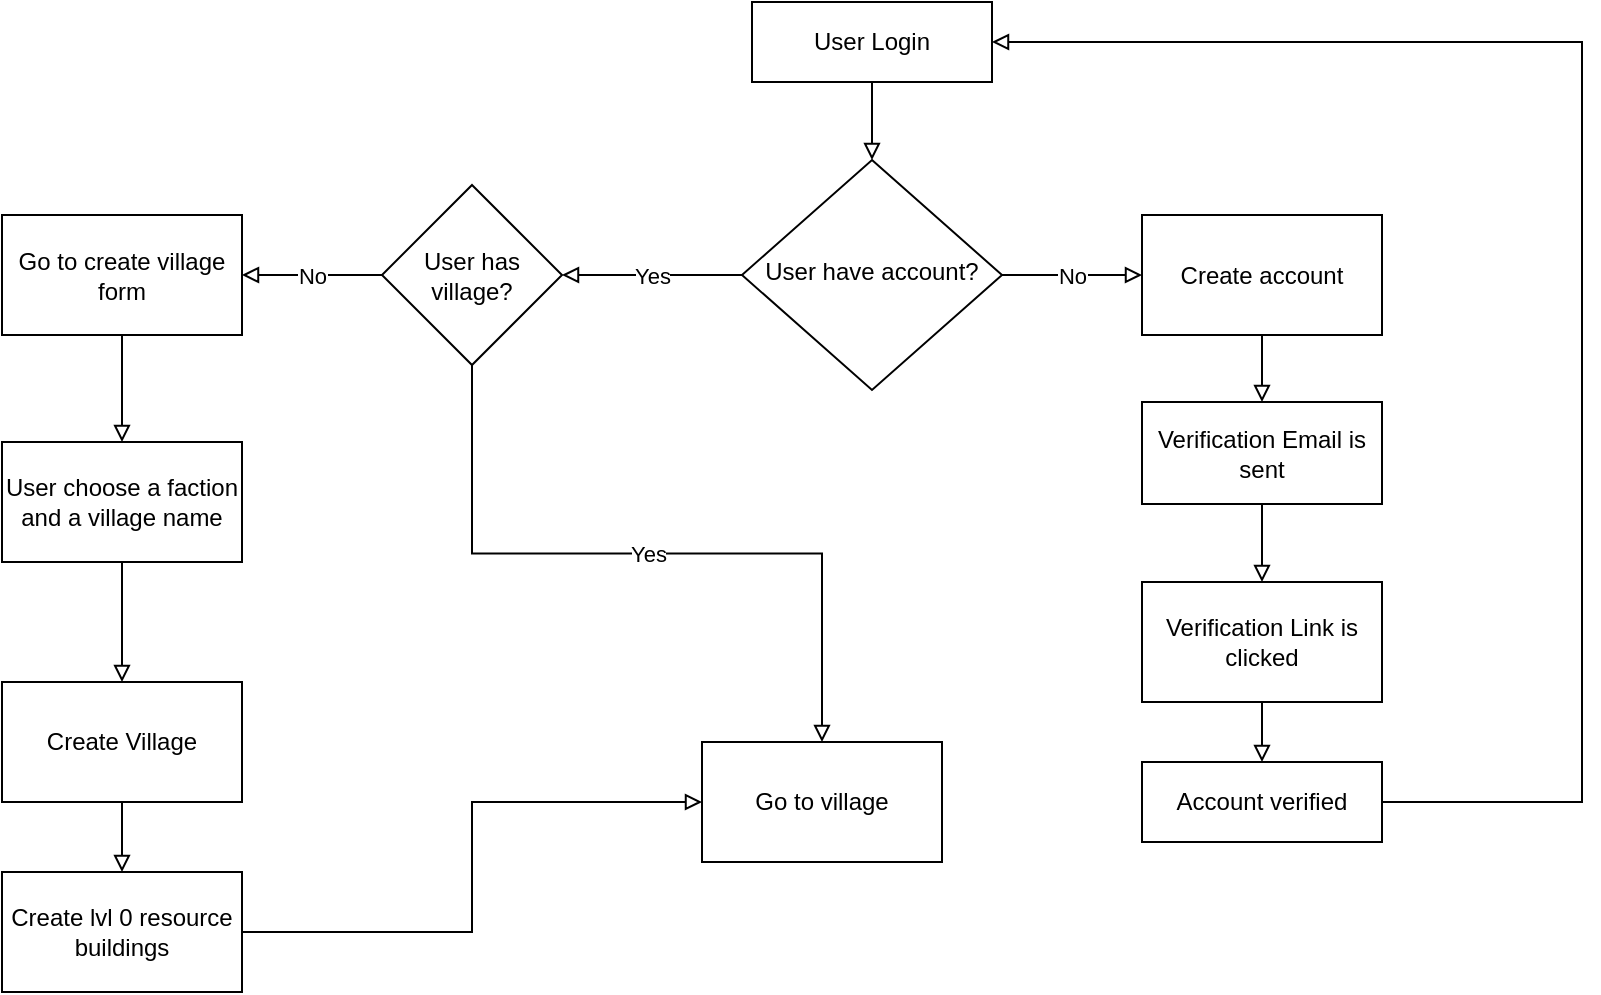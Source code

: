 <mxfile version="19.0.2" type="device"><diagram id="C5RBs43oDa-KdzZeNtuy" name="Page-1"><mxGraphModel dx="1929" dy="865" grid="1" gridSize="10" guides="1" tooltips="1" connect="1" arrows="1" fold="1" page="1" pageScale="1" pageWidth="827" pageHeight="1169" math="0" shadow="0"><root><mxCell id="WIyWlLk6GJQsqaUBKTNV-0"/><mxCell id="WIyWlLk6GJQsqaUBKTNV-1" parent="WIyWlLk6GJQsqaUBKTNV-0"/><mxCell id="-RuaQohWRPfPG8qMQjvv-6" style="edgeStyle=orthogonalEdgeStyle;rounded=0;orthogonalLoop=1;jettySize=auto;html=1;entryX=0.5;entryY=0;entryDx=0;entryDy=0;fontColor=#000000;endArrow=block;endFill=0;" edge="1" parent="WIyWlLk6GJQsqaUBKTNV-1" source="-RuaQohWRPfPG8qMQjvv-1" target="-RuaQohWRPfPG8qMQjvv-2"><mxGeometry relative="1" as="geometry"/></mxCell><mxCell id="-RuaQohWRPfPG8qMQjvv-1" value="User Login" style="rounded=1;whiteSpace=wrap;html=1;fontSize=12;glass=0;strokeWidth=1;shadow=0;arcSize=0;" vertex="1" parent="WIyWlLk6GJQsqaUBKTNV-1"><mxGeometry x="305" y="150" width="120" height="40" as="geometry"/></mxCell><mxCell id="-RuaQohWRPfPG8qMQjvv-12" value="No" style="edgeStyle=orthogonalEdgeStyle;rounded=0;orthogonalLoop=1;jettySize=auto;html=1;entryX=0;entryY=0.5;entryDx=0;entryDy=0;fontColor=#000000;endArrow=block;endFill=0;" edge="1" parent="WIyWlLk6GJQsqaUBKTNV-1" source="-RuaQohWRPfPG8qMQjvv-2" target="-RuaQohWRPfPG8qMQjvv-14"><mxGeometry relative="1" as="geometry"><mxPoint x="510" y="286.5" as="targetPoint"/></mxGeometry></mxCell><mxCell id="-RuaQohWRPfPG8qMQjvv-23" value="Yes" style="edgeStyle=orthogonalEdgeStyle;rounded=0;orthogonalLoop=1;jettySize=auto;html=1;entryX=1;entryY=0.5;entryDx=0;entryDy=0;fontColor=#000000;endArrow=block;endFill=0;" edge="1" parent="WIyWlLk6GJQsqaUBKTNV-1" source="-RuaQohWRPfPG8qMQjvv-2" target="-RuaQohWRPfPG8qMQjvv-22"><mxGeometry relative="1" as="geometry"/></mxCell><mxCell id="-RuaQohWRPfPG8qMQjvv-2" value="User have account?" style="rhombus;whiteSpace=wrap;html=1;shadow=0;fontFamily=Helvetica;fontSize=12;align=center;strokeWidth=1;spacing=6;spacingTop=-4;" vertex="1" parent="WIyWlLk6GJQsqaUBKTNV-1"><mxGeometry x="300" y="229" width="130" height="115" as="geometry"/></mxCell><mxCell id="-RuaQohWRPfPG8qMQjvv-18" style="edgeStyle=orthogonalEdgeStyle;rounded=0;orthogonalLoop=1;jettySize=auto;html=1;entryX=0.5;entryY=0;entryDx=0;entryDy=0;fontColor=#000000;endArrow=block;endFill=0;" edge="1" parent="WIyWlLk6GJQsqaUBKTNV-1" source="-RuaQohWRPfPG8qMQjvv-13" target="-RuaQohWRPfPG8qMQjvv-16"><mxGeometry relative="1" as="geometry"/></mxCell><mxCell id="-RuaQohWRPfPG8qMQjvv-13" value="Verification Email is sent" style="rounded=1;whiteSpace=wrap;html=1;fontSize=12;glass=0;strokeWidth=1;shadow=0;arcSize=0;" vertex="1" parent="WIyWlLk6GJQsqaUBKTNV-1"><mxGeometry x="500" y="350" width="120" height="51" as="geometry"/></mxCell><mxCell id="-RuaQohWRPfPG8qMQjvv-15" style="edgeStyle=orthogonalEdgeStyle;rounded=0;orthogonalLoop=1;jettySize=auto;html=1;entryX=0.5;entryY=0;entryDx=0;entryDy=0;fontColor=#000000;endArrow=block;endFill=0;" edge="1" parent="WIyWlLk6GJQsqaUBKTNV-1" source="-RuaQohWRPfPG8qMQjvv-14" target="-RuaQohWRPfPG8qMQjvv-13"><mxGeometry relative="1" as="geometry"/></mxCell><mxCell id="-RuaQohWRPfPG8qMQjvv-14" value="Create account" style="shape=parallelogram;perimeter=parallelogramPerimeter;whiteSpace=wrap;html=1;fixedSize=1;fontColor=#000000;size=-30;" vertex="1" parent="WIyWlLk6GJQsqaUBKTNV-1"><mxGeometry x="500" y="256.5" width="120" height="60" as="geometry"/></mxCell><mxCell id="-RuaQohWRPfPG8qMQjvv-20" style="edgeStyle=orthogonalEdgeStyle;rounded=0;orthogonalLoop=1;jettySize=auto;html=1;entryX=0.5;entryY=0;entryDx=0;entryDy=0;fontColor=#000000;endArrow=block;endFill=0;" edge="1" parent="WIyWlLk6GJQsqaUBKTNV-1" source="-RuaQohWRPfPG8qMQjvv-16" target="-RuaQohWRPfPG8qMQjvv-19"><mxGeometry relative="1" as="geometry"/></mxCell><mxCell id="-RuaQohWRPfPG8qMQjvv-16" value="Verification Link is clicked" style="shape=parallelogram;perimeter=parallelogramPerimeter;whiteSpace=wrap;html=1;fixedSize=1;fontColor=#000000;size=0;" vertex="1" parent="WIyWlLk6GJQsqaUBKTNV-1"><mxGeometry x="500" y="440" width="120" height="60" as="geometry"/></mxCell><mxCell id="-RuaQohWRPfPG8qMQjvv-21" style="edgeStyle=orthogonalEdgeStyle;rounded=0;orthogonalLoop=1;jettySize=auto;html=1;entryX=1;entryY=0.5;entryDx=0;entryDy=0;fontColor=#000000;endArrow=block;endFill=0;" edge="1" parent="WIyWlLk6GJQsqaUBKTNV-1" source="-RuaQohWRPfPG8qMQjvv-19" target="-RuaQohWRPfPG8qMQjvv-1"><mxGeometry relative="1" as="geometry"><Array as="points"><mxPoint x="720" y="550"/><mxPoint x="720" y="170"/></Array></mxGeometry></mxCell><mxCell id="-RuaQohWRPfPG8qMQjvv-19" value="Account verified" style="rounded=1;whiteSpace=wrap;html=1;fontSize=12;glass=0;strokeWidth=1;shadow=0;arcSize=0;" vertex="1" parent="WIyWlLk6GJQsqaUBKTNV-1"><mxGeometry x="500" y="530" width="120" height="40" as="geometry"/></mxCell><mxCell id="-RuaQohWRPfPG8qMQjvv-27" value="Yes" style="edgeStyle=orthogonalEdgeStyle;rounded=0;orthogonalLoop=1;jettySize=auto;html=1;exitX=0.5;exitY=1;exitDx=0;exitDy=0;fontColor=#000000;endArrow=block;endFill=0;" edge="1" parent="WIyWlLk6GJQsqaUBKTNV-1" source="-RuaQohWRPfPG8qMQjvv-22" target="-RuaQohWRPfPG8qMQjvv-26"><mxGeometry relative="1" as="geometry"/></mxCell><mxCell id="-RuaQohWRPfPG8qMQjvv-29" value="No" style="edgeStyle=orthogonalEdgeStyle;rounded=0;orthogonalLoop=1;jettySize=auto;html=1;exitX=0;exitY=0.5;exitDx=0;exitDy=0;entryX=1;entryY=0.5;entryDx=0;entryDy=0;fontColor=#000000;endArrow=block;endFill=0;" edge="1" parent="WIyWlLk6GJQsqaUBKTNV-1" source="-RuaQohWRPfPG8qMQjvv-22" target="-RuaQohWRPfPG8qMQjvv-28"><mxGeometry relative="1" as="geometry"/></mxCell><mxCell id="-RuaQohWRPfPG8qMQjvv-22" value="User has village?" style="rhombus;whiteSpace=wrap;html=1;fontColor=#000000;" vertex="1" parent="WIyWlLk6GJQsqaUBKTNV-1"><mxGeometry x="120" y="241.5" width="90" height="90" as="geometry"/></mxCell><mxCell id="-RuaQohWRPfPG8qMQjvv-26" value="Go to village" style="shape=parallelogram;perimeter=parallelogramPerimeter;whiteSpace=wrap;html=1;fixedSize=1;fontColor=#000000;size=-30;" vertex="1" parent="WIyWlLk6GJQsqaUBKTNV-1"><mxGeometry x="280" y="520" width="120" height="60" as="geometry"/></mxCell><mxCell id="-RuaQohWRPfPG8qMQjvv-31" style="edgeStyle=orthogonalEdgeStyle;rounded=0;orthogonalLoop=1;jettySize=auto;html=1;entryX=0.5;entryY=0;entryDx=0;entryDy=0;fontColor=#000000;endArrow=block;endFill=0;" edge="1" parent="WIyWlLk6GJQsqaUBKTNV-1" source="-RuaQohWRPfPG8qMQjvv-28" target="-RuaQohWRPfPG8qMQjvv-30"><mxGeometry relative="1" as="geometry"/></mxCell><mxCell id="-RuaQohWRPfPG8qMQjvv-28" value="Go to create village form" style="shape=parallelogram;perimeter=parallelogramPerimeter;whiteSpace=wrap;html=1;fixedSize=1;fontColor=#000000;size=-30;" vertex="1" parent="WIyWlLk6GJQsqaUBKTNV-1"><mxGeometry x="-70" y="256.5" width="120" height="60" as="geometry"/></mxCell><mxCell id="-RuaQohWRPfPG8qMQjvv-33" style="edgeStyle=orthogonalEdgeStyle;rounded=0;orthogonalLoop=1;jettySize=auto;html=1;entryX=0.5;entryY=0;entryDx=0;entryDy=0;fontColor=#000000;endArrow=block;endFill=0;" edge="1" parent="WIyWlLk6GJQsqaUBKTNV-1" source="-RuaQohWRPfPG8qMQjvv-30" target="-RuaQohWRPfPG8qMQjvv-32"><mxGeometry relative="1" as="geometry"/></mxCell><mxCell id="-RuaQohWRPfPG8qMQjvv-30" value="User choose a faction and a village name" style="shape=parallelogram;perimeter=parallelogramPerimeter;whiteSpace=wrap;html=1;fixedSize=1;fontColor=#000000;size=-30;" vertex="1" parent="WIyWlLk6GJQsqaUBKTNV-1"><mxGeometry x="-70" y="370" width="120" height="60" as="geometry"/></mxCell><mxCell id="-RuaQohWRPfPG8qMQjvv-35" style="edgeStyle=orthogonalEdgeStyle;rounded=0;orthogonalLoop=1;jettySize=auto;html=1;entryX=0.5;entryY=0;entryDx=0;entryDy=0;fontColor=#000000;endArrow=block;endFill=0;" edge="1" parent="WIyWlLk6GJQsqaUBKTNV-1" source="-RuaQohWRPfPG8qMQjvv-32" target="-RuaQohWRPfPG8qMQjvv-34"><mxGeometry relative="1" as="geometry"/></mxCell><mxCell id="-RuaQohWRPfPG8qMQjvv-32" value="Create Village" style="shape=parallelogram;perimeter=parallelogramPerimeter;whiteSpace=wrap;html=1;fixedSize=1;fontColor=#000000;size=-30;" vertex="1" parent="WIyWlLk6GJQsqaUBKTNV-1"><mxGeometry x="-70" y="490" width="120" height="60" as="geometry"/></mxCell><mxCell id="-RuaQohWRPfPG8qMQjvv-36" style="edgeStyle=orthogonalEdgeStyle;rounded=0;orthogonalLoop=1;jettySize=auto;html=1;entryX=0;entryY=0.5;entryDx=0;entryDy=0;fontColor=#000000;endArrow=block;endFill=0;" edge="1" parent="WIyWlLk6GJQsqaUBKTNV-1" source="-RuaQohWRPfPG8qMQjvv-34" target="-RuaQohWRPfPG8qMQjvv-26"><mxGeometry relative="1" as="geometry"/></mxCell><mxCell id="-RuaQohWRPfPG8qMQjvv-34" value="Create lvl 0 resource buildings" style="shape=parallelogram;perimeter=parallelogramPerimeter;whiteSpace=wrap;html=1;fixedSize=1;fontColor=#000000;size=-30;" vertex="1" parent="WIyWlLk6GJQsqaUBKTNV-1"><mxGeometry x="-70" y="585" width="120" height="60" as="geometry"/></mxCell></root></mxGraphModel></diagram></mxfile>